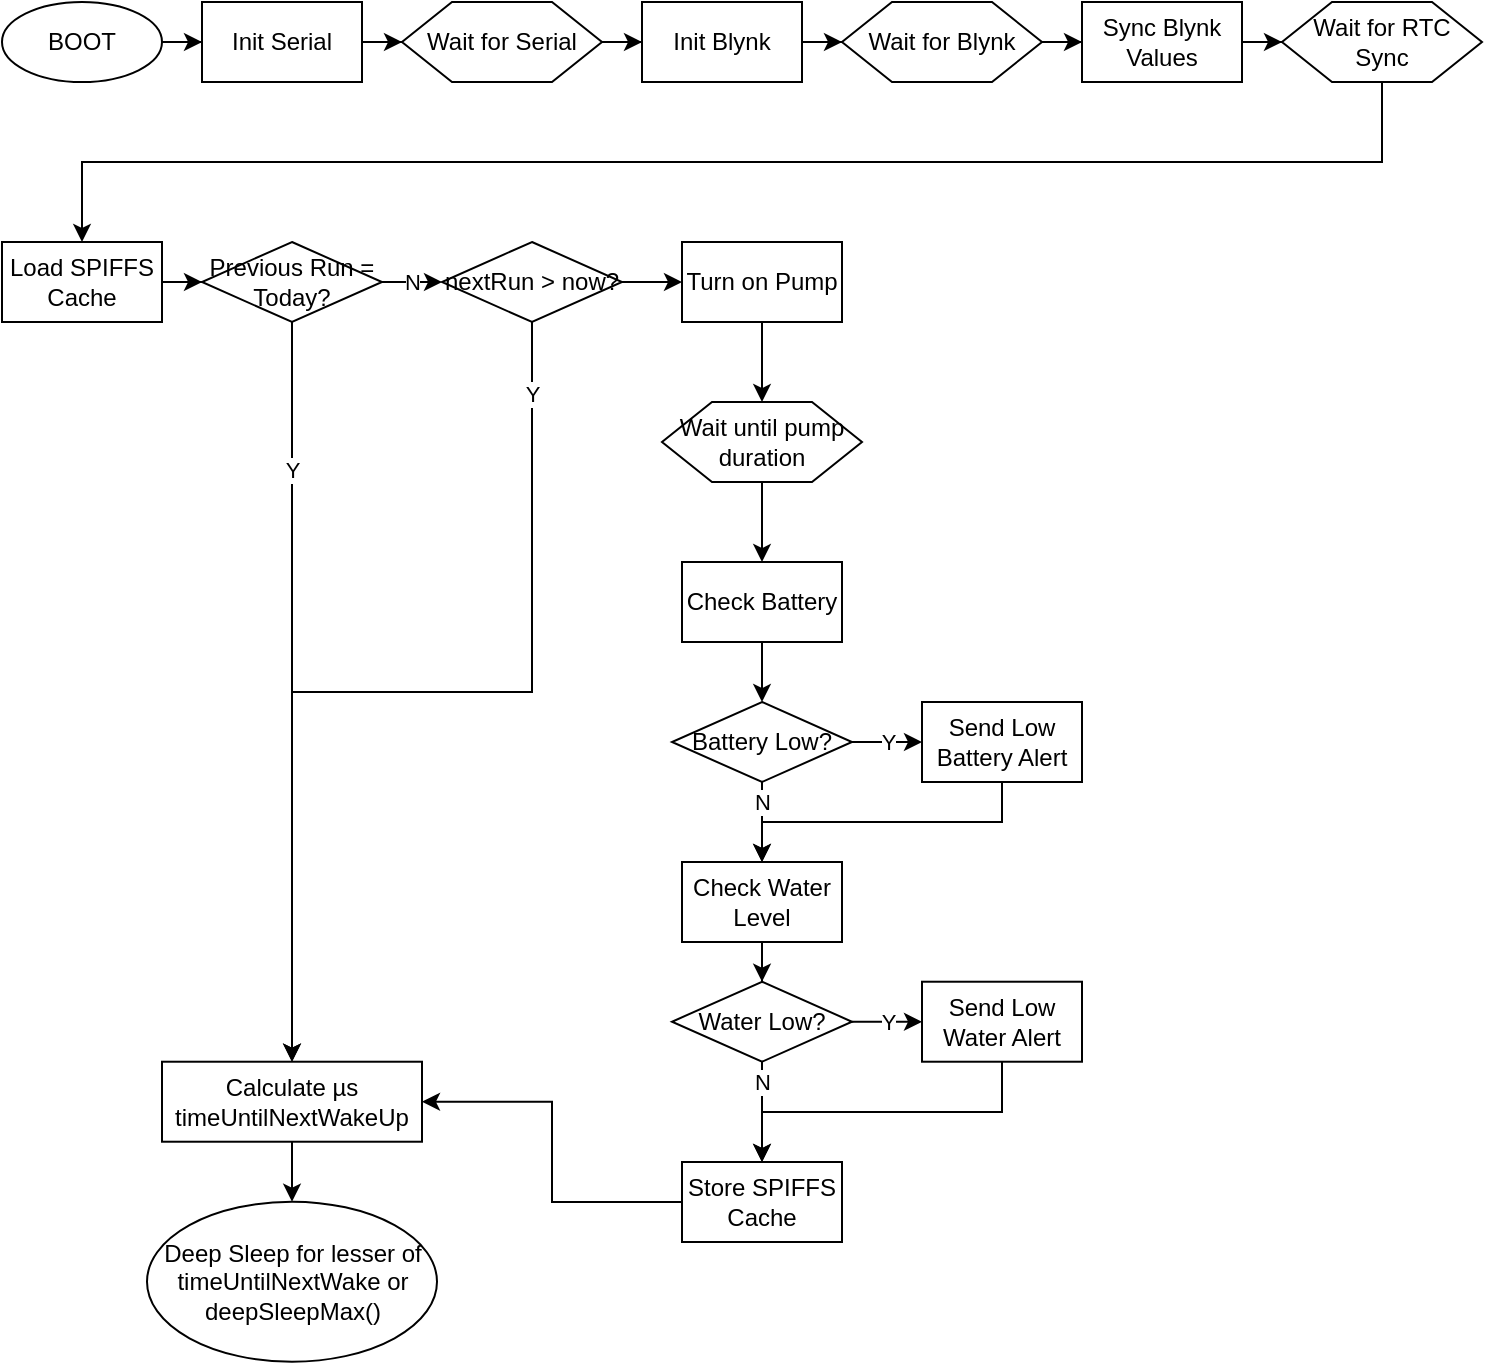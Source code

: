 <mxfile version="12.5.5" type="device"><diagram id="ZfFzzP8JJEdoH4zA57ZL" name="Page-1"><mxGraphModel dx="1024" dy="617" grid="1" gridSize="10" guides="1" tooltips="1" connect="1" arrows="1" fold="1" page="1" pageScale="1" pageWidth="850" pageHeight="1100" math="0" shadow="0"><root><mxCell id="0"/><mxCell id="1" parent="0"/><mxCell id="zhkP4YwDcuUBB9-h1jdF-5" value="" style="edgeStyle=orthogonalEdgeStyle;rounded=0;orthogonalLoop=1;jettySize=auto;html=1;" edge="1" parent="1" source="zhkP4YwDcuUBB9-h1jdF-1" target="zhkP4YwDcuUBB9-h1jdF-6"><mxGeometry relative="1" as="geometry"/></mxCell><mxCell id="zhkP4YwDcuUBB9-h1jdF-1" value="Init Serial" style="rounded=0;whiteSpace=wrap;html=1;" vertex="1" parent="1"><mxGeometry x="140" y="40" width="80" height="40" as="geometry"/></mxCell><mxCell id="zhkP4YwDcuUBB9-h1jdF-3" value="" style="edgeStyle=orthogonalEdgeStyle;rounded=0;orthogonalLoop=1;jettySize=auto;html=1;" edge="1" parent="1" source="zhkP4YwDcuUBB9-h1jdF-2" target="zhkP4YwDcuUBB9-h1jdF-1"><mxGeometry relative="1" as="geometry"/></mxCell><mxCell id="zhkP4YwDcuUBB9-h1jdF-2" value="BOOT" style="ellipse;whiteSpace=wrap;html=1;" vertex="1" parent="1"><mxGeometry x="40" y="40" width="80" height="40" as="geometry"/></mxCell><mxCell id="zhkP4YwDcuUBB9-h1jdF-23" value="" style="edgeStyle=orthogonalEdgeStyle;rounded=0;orthogonalLoop=1;jettySize=auto;html=1;" edge="1" parent="1" source="zhkP4YwDcuUBB9-h1jdF-4" target="zhkP4YwDcuUBB9-h1jdF-8"><mxGeometry relative="1" as="geometry"/></mxCell><mxCell id="zhkP4YwDcuUBB9-h1jdF-4" value="Init Blynk" style="rounded=0;whiteSpace=wrap;html=1;" vertex="1" parent="1"><mxGeometry x="360" y="40" width="80" height="40" as="geometry"/></mxCell><mxCell id="zhkP4YwDcuUBB9-h1jdF-7" value="" style="edgeStyle=orthogonalEdgeStyle;rounded=0;orthogonalLoop=1;jettySize=auto;html=1;" edge="1" parent="1" source="zhkP4YwDcuUBB9-h1jdF-6" target="zhkP4YwDcuUBB9-h1jdF-4"><mxGeometry relative="1" as="geometry"/></mxCell><mxCell id="zhkP4YwDcuUBB9-h1jdF-6" value="Wait for Serial" style="shape=hexagon;perimeter=hexagonPerimeter2;whiteSpace=wrap;html=1;" vertex="1" parent="1"><mxGeometry x="240" y="40" width="100" height="40" as="geometry"/></mxCell><mxCell id="zhkP4YwDcuUBB9-h1jdF-24" value="" style="edgeStyle=orthogonalEdgeStyle;rounded=0;orthogonalLoop=1;jettySize=auto;html=1;" edge="1" parent="1" source="zhkP4YwDcuUBB9-h1jdF-8" target="zhkP4YwDcuUBB9-h1jdF-18"><mxGeometry relative="1" as="geometry"/></mxCell><mxCell id="zhkP4YwDcuUBB9-h1jdF-8" value="Wait for Blynk" style="shape=hexagon;perimeter=hexagonPerimeter2;whiteSpace=wrap;html=1;" vertex="1" parent="1"><mxGeometry x="460" y="40" width="100" height="40" as="geometry"/></mxCell><mxCell id="zhkP4YwDcuUBB9-h1jdF-16" style="edgeStyle=orthogonalEdgeStyle;rounded=0;orthogonalLoop=1;jettySize=auto;html=1;exitX=0.5;exitY=1;exitDx=0;exitDy=0;" edge="1" parent="1" source="zhkP4YwDcuUBB9-h1jdF-13" target="zhkP4YwDcuUBB9-h1jdF-15"><mxGeometry relative="1" as="geometry"/></mxCell><mxCell id="zhkP4YwDcuUBB9-h1jdF-13" value="Wait for RTC Sync" style="shape=hexagon;perimeter=hexagonPerimeter2;whiteSpace=wrap;html=1;" vertex="1" parent="1"><mxGeometry x="680" y="40" width="100" height="40" as="geometry"/></mxCell><mxCell id="zhkP4YwDcuUBB9-h1jdF-26" value="" style="edgeStyle=orthogonalEdgeStyle;rounded=0;orthogonalLoop=1;jettySize=auto;html=1;" edge="1" parent="1" source="zhkP4YwDcuUBB9-h1jdF-15" target="zhkP4YwDcuUBB9-h1jdF-21"><mxGeometry relative="1" as="geometry"/></mxCell><mxCell id="zhkP4YwDcuUBB9-h1jdF-15" value="Load SPIFFS Cache" style="rounded=0;whiteSpace=wrap;html=1;" vertex="1" parent="1"><mxGeometry x="40" y="160" width="80" height="40" as="geometry"/></mxCell><mxCell id="zhkP4YwDcuUBB9-h1jdF-25" value="" style="edgeStyle=orthogonalEdgeStyle;rounded=0;orthogonalLoop=1;jettySize=auto;html=1;" edge="1" parent="1" source="zhkP4YwDcuUBB9-h1jdF-18" target="zhkP4YwDcuUBB9-h1jdF-13"><mxGeometry relative="1" as="geometry"/></mxCell><mxCell id="zhkP4YwDcuUBB9-h1jdF-18" value="Sync Blynk Values" style="rounded=0;whiteSpace=wrap;html=1;" vertex="1" parent="1"><mxGeometry x="580" y="40" width="80" height="40" as="geometry"/></mxCell><mxCell id="zhkP4YwDcuUBB9-h1jdF-28" value="Y" style="edgeStyle=orthogonalEdgeStyle;rounded=0;orthogonalLoop=1;jettySize=auto;html=1;" edge="1" parent="1" source="zhkP4YwDcuUBB9-h1jdF-21" target="zhkP4YwDcuUBB9-h1jdF-27"><mxGeometry x="-0.6" relative="1" as="geometry"><mxPoint as="offset"/></mxGeometry></mxCell><mxCell id="zhkP4YwDcuUBB9-h1jdF-35" value="N" style="edgeStyle=orthogonalEdgeStyle;rounded=0;orthogonalLoop=1;jettySize=auto;html=1;" edge="1" parent="1" source="zhkP4YwDcuUBB9-h1jdF-21" target="zhkP4YwDcuUBB9-h1jdF-33"><mxGeometry relative="1" as="geometry"/></mxCell><mxCell id="zhkP4YwDcuUBB9-h1jdF-21" value="Previous Run = Today?" style="rhombus;whiteSpace=wrap;html=1;" vertex="1" parent="1"><mxGeometry x="140" y="160" width="90" height="40" as="geometry"/></mxCell><mxCell id="zhkP4YwDcuUBB9-h1jdF-32" value="" style="edgeStyle=orthogonalEdgeStyle;rounded=0;orthogonalLoop=1;jettySize=auto;html=1;" edge="1" parent="1" source="zhkP4YwDcuUBB9-h1jdF-27" target="zhkP4YwDcuUBB9-h1jdF-31"><mxGeometry relative="1" as="geometry"/></mxCell><mxCell id="zhkP4YwDcuUBB9-h1jdF-27" value="Calculate µs timeUntilNextWakeUp" style="rounded=0;whiteSpace=wrap;html=1;" vertex="1" parent="1"><mxGeometry x="120" y="569.86" width="130" height="40" as="geometry"/></mxCell><mxCell id="zhkP4YwDcuUBB9-h1jdF-31" value="Deep Sleep for lesser of timeUntilNextWake or deepSleepMax()" style="ellipse;whiteSpace=wrap;html=1;" vertex="1" parent="1"><mxGeometry x="112.5" y="639.86" width="145" height="80" as="geometry"/></mxCell><mxCell id="zhkP4YwDcuUBB9-h1jdF-34" value="Y" style="edgeStyle=orthogonalEdgeStyle;rounded=0;orthogonalLoop=1;jettySize=auto;html=1;exitX=0.5;exitY=1;exitDx=0;exitDy=0;" edge="1" parent="1" source="zhkP4YwDcuUBB9-h1jdF-33" target="zhkP4YwDcuUBB9-h1jdF-27"><mxGeometry x="-0.852" relative="1" as="geometry"><mxPoint as="offset"/></mxGeometry></mxCell><mxCell id="zhkP4YwDcuUBB9-h1jdF-37" value="" style="edgeStyle=orthogonalEdgeStyle;rounded=0;orthogonalLoop=1;jettySize=auto;html=1;" edge="1" parent="1" source="zhkP4YwDcuUBB9-h1jdF-33" target="zhkP4YwDcuUBB9-h1jdF-36"><mxGeometry relative="1" as="geometry"/></mxCell><mxCell id="zhkP4YwDcuUBB9-h1jdF-33" value="nextRun &amp;gt; now?" style="rhombus;whiteSpace=wrap;html=1;" vertex="1" parent="1"><mxGeometry x="260" y="160" width="90" height="40" as="geometry"/></mxCell><mxCell id="zhkP4YwDcuUBB9-h1jdF-41" value="" style="edgeStyle=orthogonalEdgeStyle;rounded=0;orthogonalLoop=1;jettySize=auto;html=1;" edge="1" parent="1" source="zhkP4YwDcuUBB9-h1jdF-36" target="zhkP4YwDcuUBB9-h1jdF-38"><mxGeometry relative="1" as="geometry"/></mxCell><mxCell id="zhkP4YwDcuUBB9-h1jdF-36" value="Turn on Pump" style="rounded=0;whiteSpace=wrap;html=1;" vertex="1" parent="1"><mxGeometry x="380" y="160" width="80" height="40" as="geometry"/></mxCell><mxCell id="zhkP4YwDcuUBB9-h1jdF-42" value="" style="edgeStyle=orthogonalEdgeStyle;rounded=0;orthogonalLoop=1;jettySize=auto;html=1;" edge="1" parent="1" source="zhkP4YwDcuUBB9-h1jdF-38" target="zhkP4YwDcuUBB9-h1jdF-39"><mxGeometry relative="1" as="geometry"/></mxCell><mxCell id="zhkP4YwDcuUBB9-h1jdF-38" value="Wait until pump duration" style="shape=hexagon;perimeter=hexagonPerimeter2;whiteSpace=wrap;html=1;" vertex="1" parent="1"><mxGeometry x="370" y="240" width="100" height="40" as="geometry"/></mxCell><mxCell id="zhkP4YwDcuUBB9-h1jdF-50" value="" style="edgeStyle=orthogonalEdgeStyle;rounded=0;orthogonalLoop=1;jettySize=auto;html=1;" edge="1" parent="1" source="zhkP4YwDcuUBB9-h1jdF-39" target="zhkP4YwDcuUBB9-h1jdF-46"><mxGeometry relative="1" as="geometry"><mxPoint x="420" y="440.0" as="targetPoint"/></mxGeometry></mxCell><mxCell id="zhkP4YwDcuUBB9-h1jdF-39" value="Check Battery" style="rounded=0;whiteSpace=wrap;html=1;" vertex="1" parent="1"><mxGeometry x="380" y="320" width="80" height="40" as="geometry"/></mxCell><mxCell id="zhkP4YwDcuUBB9-h1jdF-60" value="" style="edgeStyle=orthogonalEdgeStyle;rounded=0;orthogonalLoop=1;jettySize=auto;html=1;" edge="1" parent="1" source="zhkP4YwDcuUBB9-h1jdF-43" target="zhkP4YwDcuUBB9-h1jdF-59"><mxGeometry relative="1" as="geometry"/></mxCell><mxCell id="zhkP4YwDcuUBB9-h1jdF-43" value="Check Water Level" style="rounded=0;whiteSpace=wrap;html=1;" vertex="1" parent="1"><mxGeometry x="380" y="470" width="80" height="40" as="geometry"/></mxCell><mxCell id="zhkP4YwDcuUBB9-h1jdF-55" value="N" style="edgeStyle=orthogonalEdgeStyle;rounded=0;orthogonalLoop=1;jettySize=auto;html=1;" edge="1" parent="1" source="zhkP4YwDcuUBB9-h1jdF-46" target="zhkP4YwDcuUBB9-h1jdF-43"><mxGeometry x="-0.005" y="-10" relative="1" as="geometry"><mxPoint x="10" y="-10" as="offset"/></mxGeometry></mxCell><mxCell id="zhkP4YwDcuUBB9-h1jdF-57" value="Y" style="edgeStyle=orthogonalEdgeStyle;rounded=0;orthogonalLoop=1;jettySize=auto;html=1;" edge="1" parent="1" source="zhkP4YwDcuUBB9-h1jdF-46" target="zhkP4YwDcuUBB9-h1jdF-56"><mxGeometry relative="1" as="geometry"/></mxCell><mxCell id="zhkP4YwDcuUBB9-h1jdF-46" value="Battery Low?" style="rhombus;whiteSpace=wrap;html=1;" vertex="1" parent="1"><mxGeometry x="375" y="390" width="90" height="40" as="geometry"/></mxCell><mxCell id="zhkP4YwDcuUBB9-h1jdF-58" style="edgeStyle=orthogonalEdgeStyle;rounded=0;orthogonalLoop=1;jettySize=auto;html=1;exitX=0.5;exitY=1;exitDx=0;exitDy=0;" edge="1" parent="1" source="zhkP4YwDcuUBB9-h1jdF-56" target="zhkP4YwDcuUBB9-h1jdF-43"><mxGeometry relative="1" as="geometry"/></mxCell><mxCell id="zhkP4YwDcuUBB9-h1jdF-56" value="Send Low Battery Alert" style="rounded=0;whiteSpace=wrap;html=1;" vertex="1" parent="1"><mxGeometry x="500" y="390" width="80" height="40" as="geometry"/></mxCell><mxCell id="zhkP4YwDcuUBB9-h1jdF-62" value="Y" style="edgeStyle=orthogonalEdgeStyle;rounded=0;orthogonalLoop=1;jettySize=auto;html=1;" edge="1" parent="1" source="zhkP4YwDcuUBB9-h1jdF-59" target="zhkP4YwDcuUBB9-h1jdF-61"><mxGeometry relative="1" as="geometry"/></mxCell><mxCell id="zhkP4YwDcuUBB9-h1jdF-66" value="N" style="edgeStyle=orthogonalEdgeStyle;rounded=0;orthogonalLoop=1;jettySize=auto;html=1;" edge="1" parent="1" source="zhkP4YwDcuUBB9-h1jdF-59" target="zhkP4YwDcuUBB9-h1jdF-64"><mxGeometry x="-0.008" y="-15" relative="1" as="geometry"><mxPoint x="420" y="649.86" as="targetPoint"/><mxPoint x="15" y="-15" as="offset"/></mxGeometry></mxCell><mxCell id="zhkP4YwDcuUBB9-h1jdF-59" value="Water Low?" style="rhombus;whiteSpace=wrap;html=1;" vertex="1" parent="1"><mxGeometry x="375" y="529.86" width="90" height="40" as="geometry"/></mxCell><mxCell id="zhkP4YwDcuUBB9-h1jdF-67" style="edgeStyle=orthogonalEdgeStyle;rounded=0;orthogonalLoop=1;jettySize=auto;html=1;exitX=0.5;exitY=1;exitDx=0;exitDy=0;" edge="1" parent="1" source="zhkP4YwDcuUBB9-h1jdF-61" target="zhkP4YwDcuUBB9-h1jdF-64"><mxGeometry relative="1" as="geometry"/></mxCell><mxCell id="zhkP4YwDcuUBB9-h1jdF-61" value="Send Low Water Alert" style="rounded=0;whiteSpace=wrap;html=1;" vertex="1" parent="1"><mxGeometry x="500" y="529.86" width="80" height="40" as="geometry"/></mxCell><mxCell id="zhkP4YwDcuUBB9-h1jdF-68" style="edgeStyle=orthogonalEdgeStyle;rounded=0;orthogonalLoop=1;jettySize=auto;html=1;exitX=0;exitY=0.5;exitDx=0;exitDy=0;entryX=1;entryY=0.5;entryDx=0;entryDy=0;" edge="1" parent="1" source="zhkP4YwDcuUBB9-h1jdF-64" target="zhkP4YwDcuUBB9-h1jdF-27"><mxGeometry relative="1" as="geometry"/></mxCell><mxCell id="zhkP4YwDcuUBB9-h1jdF-64" value="Store SPIFFS Cache" style="rounded=0;whiteSpace=wrap;html=1;" vertex="1" parent="1"><mxGeometry x="380" y="620" width="80" height="40" as="geometry"/></mxCell></root></mxGraphModel></diagram></mxfile>